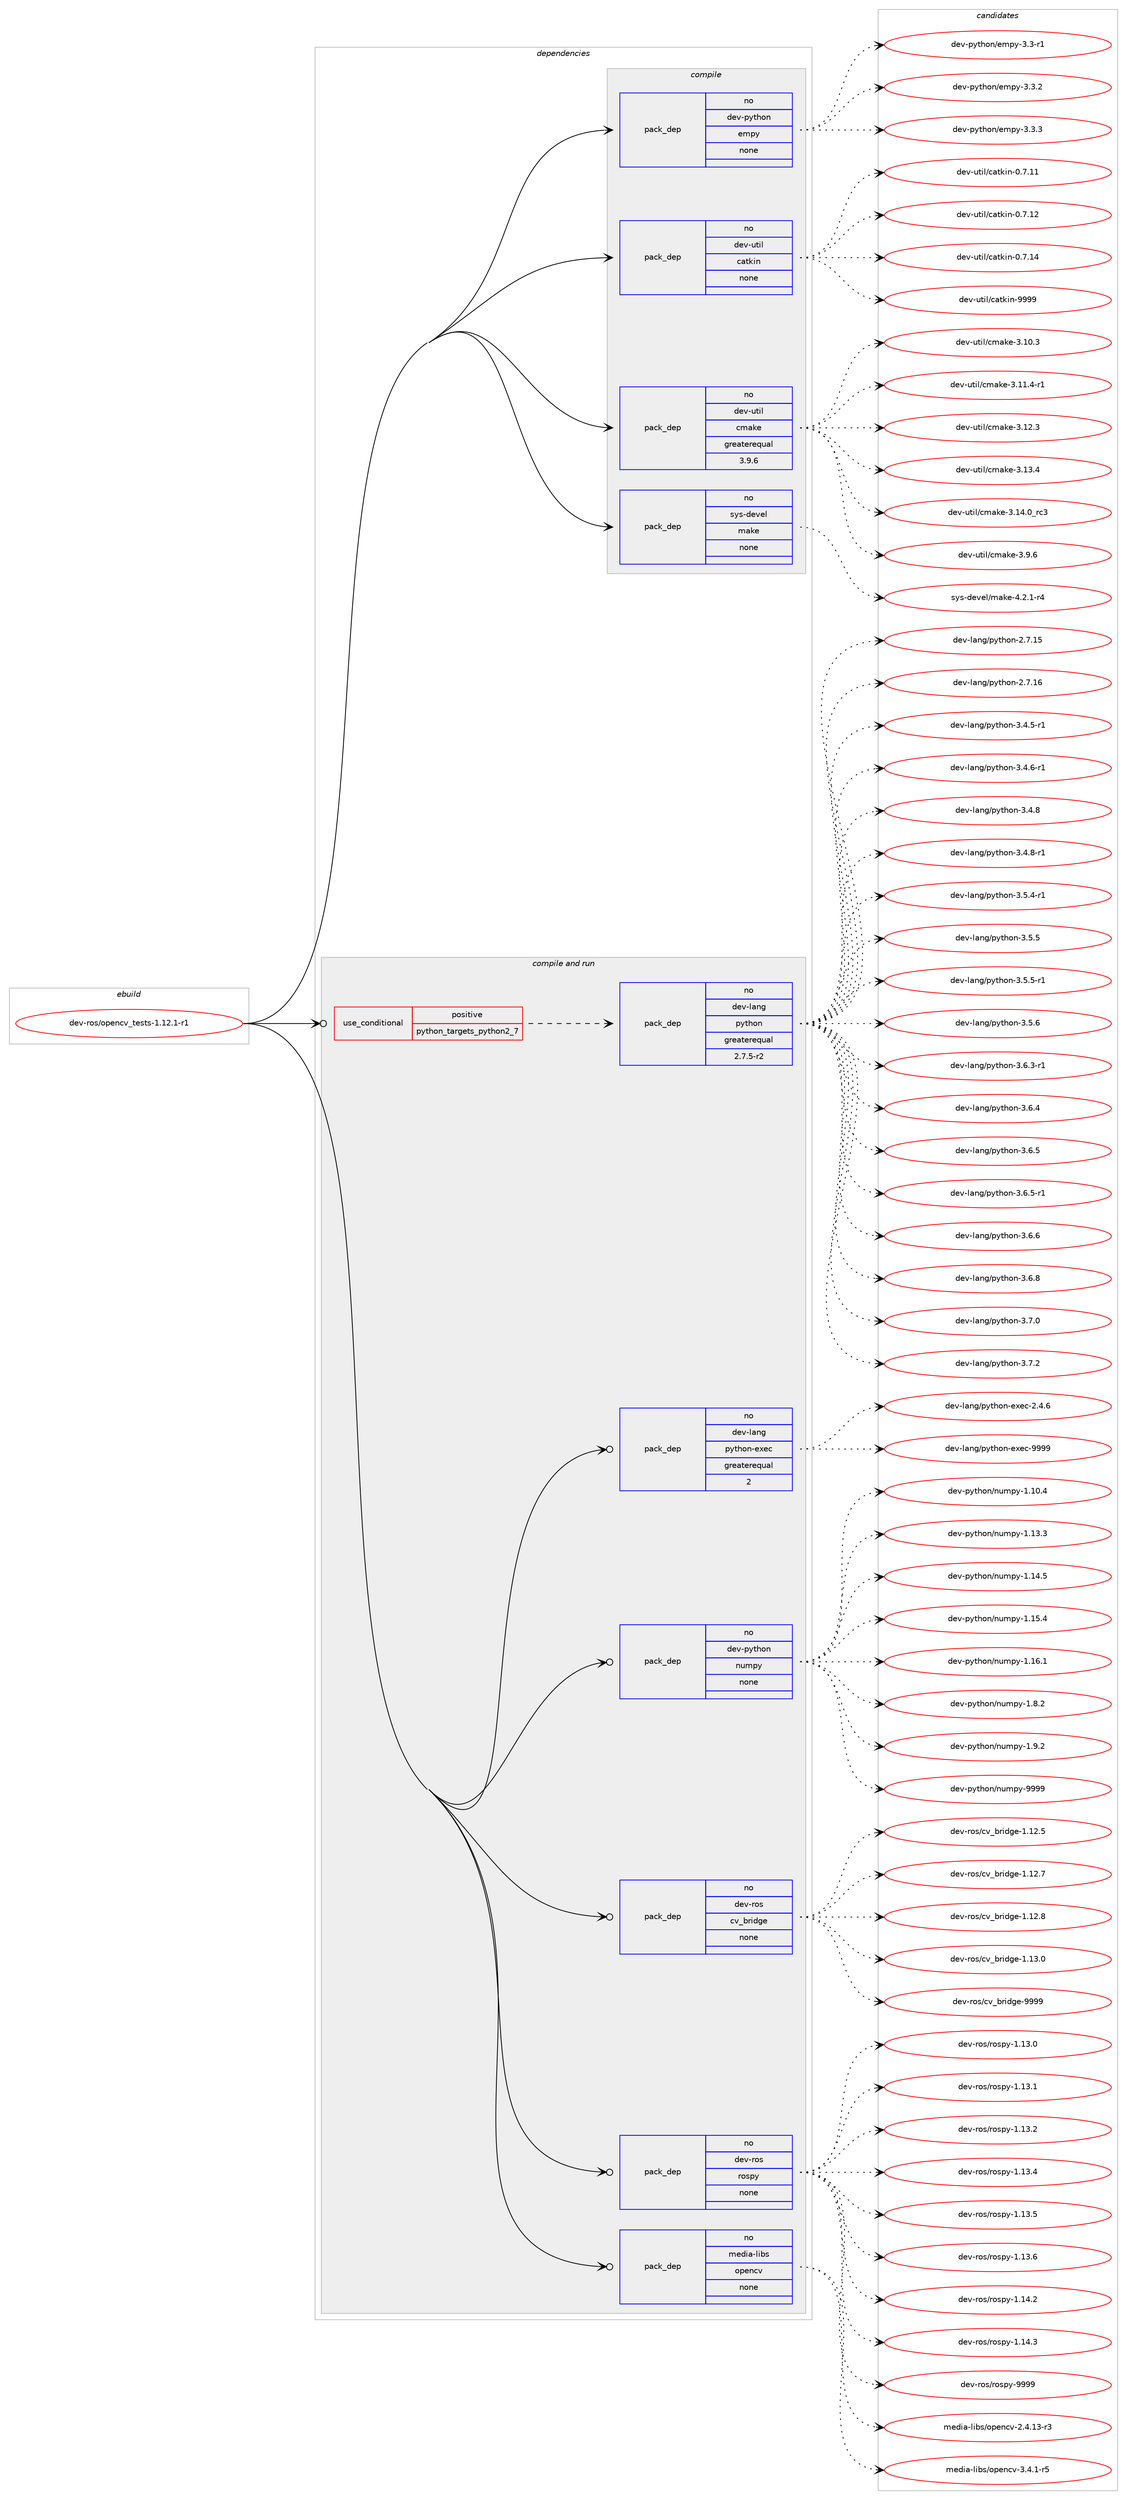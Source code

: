 digraph prolog {

# *************
# Graph options
# *************

newrank=true;
concentrate=true;
compound=true;
graph [rankdir=LR,fontname=Helvetica,fontsize=10,ranksep=1.5];#, ranksep=2.5, nodesep=0.2];
edge  [arrowhead=vee];
node  [fontname=Helvetica,fontsize=10];

# **********
# The ebuild
# **********

subgraph cluster_leftcol {
color=gray;
rank=same;
label=<<i>ebuild</i>>;
id [label="dev-ros/opencv_tests-1.12.1-r1", color=red, width=4, href="../dev-ros/opencv_tests-1.12.1-r1.svg"];
}

# ****************
# The dependencies
# ****************

subgraph cluster_midcol {
color=gray;
label=<<i>dependencies</i>>;
subgraph cluster_compile {
fillcolor="#eeeeee";
style=filled;
label=<<i>compile</i>>;
subgraph pack1048429 {
dependency1461083 [label=<<TABLE BORDER="0" CELLBORDER="1" CELLSPACING="0" CELLPADDING="4" WIDTH="220"><TR><TD ROWSPAN="6" CELLPADDING="30">pack_dep</TD></TR><TR><TD WIDTH="110">no</TD></TR><TR><TD>dev-python</TD></TR><TR><TD>empy</TD></TR><TR><TD>none</TD></TR><TR><TD></TD></TR></TABLE>>, shape=none, color=blue];
}
id:e -> dependency1461083:w [weight=20,style="solid",arrowhead="vee"];
subgraph pack1048430 {
dependency1461084 [label=<<TABLE BORDER="0" CELLBORDER="1" CELLSPACING="0" CELLPADDING="4" WIDTH="220"><TR><TD ROWSPAN="6" CELLPADDING="30">pack_dep</TD></TR><TR><TD WIDTH="110">no</TD></TR><TR><TD>dev-util</TD></TR><TR><TD>catkin</TD></TR><TR><TD>none</TD></TR><TR><TD></TD></TR></TABLE>>, shape=none, color=blue];
}
id:e -> dependency1461084:w [weight=20,style="solid",arrowhead="vee"];
subgraph pack1048431 {
dependency1461085 [label=<<TABLE BORDER="0" CELLBORDER="1" CELLSPACING="0" CELLPADDING="4" WIDTH="220"><TR><TD ROWSPAN="6" CELLPADDING="30">pack_dep</TD></TR><TR><TD WIDTH="110">no</TD></TR><TR><TD>dev-util</TD></TR><TR><TD>cmake</TD></TR><TR><TD>greaterequal</TD></TR><TR><TD>3.9.6</TD></TR></TABLE>>, shape=none, color=blue];
}
id:e -> dependency1461085:w [weight=20,style="solid",arrowhead="vee"];
subgraph pack1048432 {
dependency1461086 [label=<<TABLE BORDER="0" CELLBORDER="1" CELLSPACING="0" CELLPADDING="4" WIDTH="220"><TR><TD ROWSPAN="6" CELLPADDING="30">pack_dep</TD></TR><TR><TD WIDTH="110">no</TD></TR><TR><TD>sys-devel</TD></TR><TR><TD>make</TD></TR><TR><TD>none</TD></TR><TR><TD></TD></TR></TABLE>>, shape=none, color=blue];
}
id:e -> dependency1461086:w [weight=20,style="solid",arrowhead="vee"];
}
subgraph cluster_compileandrun {
fillcolor="#eeeeee";
style=filled;
label=<<i>compile and run</i>>;
subgraph cond389264 {
dependency1461087 [label=<<TABLE BORDER="0" CELLBORDER="1" CELLSPACING="0" CELLPADDING="4"><TR><TD ROWSPAN="3" CELLPADDING="10">use_conditional</TD></TR><TR><TD>positive</TD></TR><TR><TD>python_targets_python2_7</TD></TR></TABLE>>, shape=none, color=red];
subgraph pack1048433 {
dependency1461088 [label=<<TABLE BORDER="0" CELLBORDER="1" CELLSPACING="0" CELLPADDING="4" WIDTH="220"><TR><TD ROWSPAN="6" CELLPADDING="30">pack_dep</TD></TR><TR><TD WIDTH="110">no</TD></TR><TR><TD>dev-lang</TD></TR><TR><TD>python</TD></TR><TR><TD>greaterequal</TD></TR><TR><TD>2.7.5-r2</TD></TR></TABLE>>, shape=none, color=blue];
}
dependency1461087:e -> dependency1461088:w [weight=20,style="dashed",arrowhead="vee"];
}
id:e -> dependency1461087:w [weight=20,style="solid",arrowhead="odotvee"];
subgraph pack1048434 {
dependency1461089 [label=<<TABLE BORDER="0" CELLBORDER="1" CELLSPACING="0" CELLPADDING="4" WIDTH="220"><TR><TD ROWSPAN="6" CELLPADDING="30">pack_dep</TD></TR><TR><TD WIDTH="110">no</TD></TR><TR><TD>dev-lang</TD></TR><TR><TD>python-exec</TD></TR><TR><TD>greaterequal</TD></TR><TR><TD>2</TD></TR></TABLE>>, shape=none, color=blue];
}
id:e -> dependency1461089:w [weight=20,style="solid",arrowhead="odotvee"];
subgraph pack1048435 {
dependency1461090 [label=<<TABLE BORDER="0" CELLBORDER="1" CELLSPACING="0" CELLPADDING="4" WIDTH="220"><TR><TD ROWSPAN="6" CELLPADDING="30">pack_dep</TD></TR><TR><TD WIDTH="110">no</TD></TR><TR><TD>dev-python</TD></TR><TR><TD>numpy</TD></TR><TR><TD>none</TD></TR><TR><TD></TD></TR></TABLE>>, shape=none, color=blue];
}
id:e -> dependency1461090:w [weight=20,style="solid",arrowhead="odotvee"];
subgraph pack1048436 {
dependency1461091 [label=<<TABLE BORDER="0" CELLBORDER="1" CELLSPACING="0" CELLPADDING="4" WIDTH="220"><TR><TD ROWSPAN="6" CELLPADDING="30">pack_dep</TD></TR><TR><TD WIDTH="110">no</TD></TR><TR><TD>dev-ros</TD></TR><TR><TD>cv_bridge</TD></TR><TR><TD>none</TD></TR><TR><TD></TD></TR></TABLE>>, shape=none, color=blue];
}
id:e -> dependency1461091:w [weight=20,style="solid",arrowhead="odotvee"];
subgraph pack1048437 {
dependency1461092 [label=<<TABLE BORDER="0" CELLBORDER="1" CELLSPACING="0" CELLPADDING="4" WIDTH="220"><TR><TD ROWSPAN="6" CELLPADDING="30">pack_dep</TD></TR><TR><TD WIDTH="110">no</TD></TR><TR><TD>dev-ros</TD></TR><TR><TD>rospy</TD></TR><TR><TD>none</TD></TR><TR><TD></TD></TR></TABLE>>, shape=none, color=blue];
}
id:e -> dependency1461092:w [weight=20,style="solid",arrowhead="odotvee"];
subgraph pack1048438 {
dependency1461093 [label=<<TABLE BORDER="0" CELLBORDER="1" CELLSPACING="0" CELLPADDING="4" WIDTH="220"><TR><TD ROWSPAN="6" CELLPADDING="30">pack_dep</TD></TR><TR><TD WIDTH="110">no</TD></TR><TR><TD>media-libs</TD></TR><TR><TD>opencv</TD></TR><TR><TD>none</TD></TR><TR><TD></TD></TR></TABLE>>, shape=none, color=blue];
}
id:e -> dependency1461093:w [weight=20,style="solid",arrowhead="odotvee"];
}
subgraph cluster_run {
fillcolor="#eeeeee";
style=filled;
label=<<i>run</i>>;
}
}

# **************
# The candidates
# **************

subgraph cluster_choices {
rank=same;
color=gray;
label=<<i>candidates</i>>;

subgraph choice1048429 {
color=black;
nodesep=1;
choice1001011184511212111610411111047101109112121455146514511449 [label="dev-python/empy-3.3-r1", color=red, width=4,href="../dev-python/empy-3.3-r1.svg"];
choice1001011184511212111610411111047101109112121455146514650 [label="dev-python/empy-3.3.2", color=red, width=4,href="../dev-python/empy-3.3.2.svg"];
choice1001011184511212111610411111047101109112121455146514651 [label="dev-python/empy-3.3.3", color=red, width=4,href="../dev-python/empy-3.3.3.svg"];
dependency1461083:e -> choice1001011184511212111610411111047101109112121455146514511449:w [style=dotted,weight="100"];
dependency1461083:e -> choice1001011184511212111610411111047101109112121455146514650:w [style=dotted,weight="100"];
dependency1461083:e -> choice1001011184511212111610411111047101109112121455146514651:w [style=dotted,weight="100"];
}
subgraph choice1048430 {
color=black;
nodesep=1;
choice1001011184511711610510847999711610710511045484655464949 [label="dev-util/catkin-0.7.11", color=red, width=4,href="../dev-util/catkin-0.7.11.svg"];
choice1001011184511711610510847999711610710511045484655464950 [label="dev-util/catkin-0.7.12", color=red, width=4,href="../dev-util/catkin-0.7.12.svg"];
choice1001011184511711610510847999711610710511045484655464952 [label="dev-util/catkin-0.7.14", color=red, width=4,href="../dev-util/catkin-0.7.14.svg"];
choice100101118451171161051084799971161071051104557575757 [label="dev-util/catkin-9999", color=red, width=4,href="../dev-util/catkin-9999.svg"];
dependency1461084:e -> choice1001011184511711610510847999711610710511045484655464949:w [style=dotted,weight="100"];
dependency1461084:e -> choice1001011184511711610510847999711610710511045484655464950:w [style=dotted,weight="100"];
dependency1461084:e -> choice1001011184511711610510847999711610710511045484655464952:w [style=dotted,weight="100"];
dependency1461084:e -> choice100101118451171161051084799971161071051104557575757:w [style=dotted,weight="100"];
}
subgraph choice1048431 {
color=black;
nodesep=1;
choice1001011184511711610510847991099710710145514649484651 [label="dev-util/cmake-3.10.3", color=red, width=4,href="../dev-util/cmake-3.10.3.svg"];
choice10010111845117116105108479910997107101455146494946524511449 [label="dev-util/cmake-3.11.4-r1", color=red, width=4,href="../dev-util/cmake-3.11.4-r1.svg"];
choice1001011184511711610510847991099710710145514649504651 [label="dev-util/cmake-3.12.3", color=red, width=4,href="../dev-util/cmake-3.12.3.svg"];
choice1001011184511711610510847991099710710145514649514652 [label="dev-util/cmake-3.13.4", color=red, width=4,href="../dev-util/cmake-3.13.4.svg"];
choice1001011184511711610510847991099710710145514649524648951149951 [label="dev-util/cmake-3.14.0_rc3", color=red, width=4,href="../dev-util/cmake-3.14.0_rc3.svg"];
choice10010111845117116105108479910997107101455146574654 [label="dev-util/cmake-3.9.6", color=red, width=4,href="../dev-util/cmake-3.9.6.svg"];
dependency1461085:e -> choice1001011184511711610510847991099710710145514649484651:w [style=dotted,weight="100"];
dependency1461085:e -> choice10010111845117116105108479910997107101455146494946524511449:w [style=dotted,weight="100"];
dependency1461085:e -> choice1001011184511711610510847991099710710145514649504651:w [style=dotted,weight="100"];
dependency1461085:e -> choice1001011184511711610510847991099710710145514649514652:w [style=dotted,weight="100"];
dependency1461085:e -> choice1001011184511711610510847991099710710145514649524648951149951:w [style=dotted,weight="100"];
dependency1461085:e -> choice10010111845117116105108479910997107101455146574654:w [style=dotted,weight="100"];
}
subgraph choice1048432 {
color=black;
nodesep=1;
choice1151211154510010111810110847109971071014552465046494511452 [label="sys-devel/make-4.2.1-r4", color=red, width=4,href="../sys-devel/make-4.2.1-r4.svg"];
dependency1461086:e -> choice1151211154510010111810110847109971071014552465046494511452:w [style=dotted,weight="100"];
}
subgraph choice1048433 {
color=black;
nodesep=1;
choice10010111845108971101034711212111610411111045504655464953 [label="dev-lang/python-2.7.15", color=red, width=4,href="../dev-lang/python-2.7.15.svg"];
choice10010111845108971101034711212111610411111045504655464954 [label="dev-lang/python-2.7.16", color=red, width=4,href="../dev-lang/python-2.7.16.svg"];
choice1001011184510897110103471121211161041111104551465246534511449 [label="dev-lang/python-3.4.5-r1", color=red, width=4,href="../dev-lang/python-3.4.5-r1.svg"];
choice1001011184510897110103471121211161041111104551465246544511449 [label="dev-lang/python-3.4.6-r1", color=red, width=4,href="../dev-lang/python-3.4.6-r1.svg"];
choice100101118451089711010347112121116104111110455146524656 [label="dev-lang/python-3.4.8", color=red, width=4,href="../dev-lang/python-3.4.8.svg"];
choice1001011184510897110103471121211161041111104551465246564511449 [label="dev-lang/python-3.4.8-r1", color=red, width=4,href="../dev-lang/python-3.4.8-r1.svg"];
choice1001011184510897110103471121211161041111104551465346524511449 [label="dev-lang/python-3.5.4-r1", color=red, width=4,href="../dev-lang/python-3.5.4-r1.svg"];
choice100101118451089711010347112121116104111110455146534653 [label="dev-lang/python-3.5.5", color=red, width=4,href="../dev-lang/python-3.5.5.svg"];
choice1001011184510897110103471121211161041111104551465346534511449 [label="dev-lang/python-3.5.5-r1", color=red, width=4,href="../dev-lang/python-3.5.5-r1.svg"];
choice100101118451089711010347112121116104111110455146534654 [label="dev-lang/python-3.5.6", color=red, width=4,href="../dev-lang/python-3.5.6.svg"];
choice1001011184510897110103471121211161041111104551465446514511449 [label="dev-lang/python-3.6.3-r1", color=red, width=4,href="../dev-lang/python-3.6.3-r1.svg"];
choice100101118451089711010347112121116104111110455146544652 [label="dev-lang/python-3.6.4", color=red, width=4,href="../dev-lang/python-3.6.4.svg"];
choice100101118451089711010347112121116104111110455146544653 [label="dev-lang/python-3.6.5", color=red, width=4,href="../dev-lang/python-3.6.5.svg"];
choice1001011184510897110103471121211161041111104551465446534511449 [label="dev-lang/python-3.6.5-r1", color=red, width=4,href="../dev-lang/python-3.6.5-r1.svg"];
choice100101118451089711010347112121116104111110455146544654 [label="dev-lang/python-3.6.6", color=red, width=4,href="../dev-lang/python-3.6.6.svg"];
choice100101118451089711010347112121116104111110455146544656 [label="dev-lang/python-3.6.8", color=red, width=4,href="../dev-lang/python-3.6.8.svg"];
choice100101118451089711010347112121116104111110455146554648 [label="dev-lang/python-3.7.0", color=red, width=4,href="../dev-lang/python-3.7.0.svg"];
choice100101118451089711010347112121116104111110455146554650 [label="dev-lang/python-3.7.2", color=red, width=4,href="../dev-lang/python-3.7.2.svg"];
dependency1461088:e -> choice10010111845108971101034711212111610411111045504655464953:w [style=dotted,weight="100"];
dependency1461088:e -> choice10010111845108971101034711212111610411111045504655464954:w [style=dotted,weight="100"];
dependency1461088:e -> choice1001011184510897110103471121211161041111104551465246534511449:w [style=dotted,weight="100"];
dependency1461088:e -> choice1001011184510897110103471121211161041111104551465246544511449:w [style=dotted,weight="100"];
dependency1461088:e -> choice100101118451089711010347112121116104111110455146524656:w [style=dotted,weight="100"];
dependency1461088:e -> choice1001011184510897110103471121211161041111104551465246564511449:w [style=dotted,weight="100"];
dependency1461088:e -> choice1001011184510897110103471121211161041111104551465346524511449:w [style=dotted,weight="100"];
dependency1461088:e -> choice100101118451089711010347112121116104111110455146534653:w [style=dotted,weight="100"];
dependency1461088:e -> choice1001011184510897110103471121211161041111104551465346534511449:w [style=dotted,weight="100"];
dependency1461088:e -> choice100101118451089711010347112121116104111110455146534654:w [style=dotted,weight="100"];
dependency1461088:e -> choice1001011184510897110103471121211161041111104551465446514511449:w [style=dotted,weight="100"];
dependency1461088:e -> choice100101118451089711010347112121116104111110455146544652:w [style=dotted,weight="100"];
dependency1461088:e -> choice100101118451089711010347112121116104111110455146544653:w [style=dotted,weight="100"];
dependency1461088:e -> choice1001011184510897110103471121211161041111104551465446534511449:w [style=dotted,weight="100"];
dependency1461088:e -> choice100101118451089711010347112121116104111110455146544654:w [style=dotted,weight="100"];
dependency1461088:e -> choice100101118451089711010347112121116104111110455146544656:w [style=dotted,weight="100"];
dependency1461088:e -> choice100101118451089711010347112121116104111110455146554648:w [style=dotted,weight="100"];
dependency1461088:e -> choice100101118451089711010347112121116104111110455146554650:w [style=dotted,weight="100"];
}
subgraph choice1048434 {
color=black;
nodesep=1;
choice1001011184510897110103471121211161041111104510112010199455046524654 [label="dev-lang/python-exec-2.4.6", color=red, width=4,href="../dev-lang/python-exec-2.4.6.svg"];
choice10010111845108971101034711212111610411111045101120101994557575757 [label="dev-lang/python-exec-9999", color=red, width=4,href="../dev-lang/python-exec-9999.svg"];
dependency1461089:e -> choice1001011184510897110103471121211161041111104510112010199455046524654:w [style=dotted,weight="100"];
dependency1461089:e -> choice10010111845108971101034711212111610411111045101120101994557575757:w [style=dotted,weight="100"];
}
subgraph choice1048435 {
color=black;
nodesep=1;
choice100101118451121211161041111104711011710911212145494649484652 [label="dev-python/numpy-1.10.4", color=red, width=4,href="../dev-python/numpy-1.10.4.svg"];
choice100101118451121211161041111104711011710911212145494649514651 [label="dev-python/numpy-1.13.3", color=red, width=4,href="../dev-python/numpy-1.13.3.svg"];
choice100101118451121211161041111104711011710911212145494649524653 [label="dev-python/numpy-1.14.5", color=red, width=4,href="../dev-python/numpy-1.14.5.svg"];
choice100101118451121211161041111104711011710911212145494649534652 [label="dev-python/numpy-1.15.4", color=red, width=4,href="../dev-python/numpy-1.15.4.svg"];
choice100101118451121211161041111104711011710911212145494649544649 [label="dev-python/numpy-1.16.1", color=red, width=4,href="../dev-python/numpy-1.16.1.svg"];
choice1001011184511212111610411111047110117109112121454946564650 [label="dev-python/numpy-1.8.2", color=red, width=4,href="../dev-python/numpy-1.8.2.svg"];
choice1001011184511212111610411111047110117109112121454946574650 [label="dev-python/numpy-1.9.2", color=red, width=4,href="../dev-python/numpy-1.9.2.svg"];
choice10010111845112121116104111110471101171091121214557575757 [label="dev-python/numpy-9999", color=red, width=4,href="../dev-python/numpy-9999.svg"];
dependency1461090:e -> choice100101118451121211161041111104711011710911212145494649484652:w [style=dotted,weight="100"];
dependency1461090:e -> choice100101118451121211161041111104711011710911212145494649514651:w [style=dotted,weight="100"];
dependency1461090:e -> choice100101118451121211161041111104711011710911212145494649524653:w [style=dotted,weight="100"];
dependency1461090:e -> choice100101118451121211161041111104711011710911212145494649534652:w [style=dotted,weight="100"];
dependency1461090:e -> choice100101118451121211161041111104711011710911212145494649544649:w [style=dotted,weight="100"];
dependency1461090:e -> choice1001011184511212111610411111047110117109112121454946564650:w [style=dotted,weight="100"];
dependency1461090:e -> choice1001011184511212111610411111047110117109112121454946574650:w [style=dotted,weight="100"];
dependency1461090:e -> choice10010111845112121116104111110471101171091121214557575757:w [style=dotted,weight="100"];
}
subgraph choice1048436 {
color=black;
nodesep=1;
choice100101118451141111154799118959811410510010310145494649504653 [label="dev-ros/cv_bridge-1.12.5", color=red, width=4,href="../dev-ros/cv_bridge-1.12.5.svg"];
choice100101118451141111154799118959811410510010310145494649504655 [label="dev-ros/cv_bridge-1.12.7", color=red, width=4,href="../dev-ros/cv_bridge-1.12.7.svg"];
choice100101118451141111154799118959811410510010310145494649504656 [label="dev-ros/cv_bridge-1.12.8", color=red, width=4,href="../dev-ros/cv_bridge-1.12.8.svg"];
choice100101118451141111154799118959811410510010310145494649514648 [label="dev-ros/cv_bridge-1.13.0", color=red, width=4,href="../dev-ros/cv_bridge-1.13.0.svg"];
choice10010111845114111115479911895981141051001031014557575757 [label="dev-ros/cv_bridge-9999", color=red, width=4,href="../dev-ros/cv_bridge-9999.svg"];
dependency1461091:e -> choice100101118451141111154799118959811410510010310145494649504653:w [style=dotted,weight="100"];
dependency1461091:e -> choice100101118451141111154799118959811410510010310145494649504655:w [style=dotted,weight="100"];
dependency1461091:e -> choice100101118451141111154799118959811410510010310145494649504656:w [style=dotted,weight="100"];
dependency1461091:e -> choice100101118451141111154799118959811410510010310145494649514648:w [style=dotted,weight="100"];
dependency1461091:e -> choice10010111845114111115479911895981141051001031014557575757:w [style=dotted,weight="100"];
}
subgraph choice1048437 {
color=black;
nodesep=1;
choice100101118451141111154711411111511212145494649514648 [label="dev-ros/rospy-1.13.0", color=red, width=4,href="../dev-ros/rospy-1.13.0.svg"];
choice100101118451141111154711411111511212145494649514649 [label="dev-ros/rospy-1.13.1", color=red, width=4,href="../dev-ros/rospy-1.13.1.svg"];
choice100101118451141111154711411111511212145494649514650 [label="dev-ros/rospy-1.13.2", color=red, width=4,href="../dev-ros/rospy-1.13.2.svg"];
choice100101118451141111154711411111511212145494649514652 [label="dev-ros/rospy-1.13.4", color=red, width=4,href="../dev-ros/rospy-1.13.4.svg"];
choice100101118451141111154711411111511212145494649514653 [label="dev-ros/rospy-1.13.5", color=red, width=4,href="../dev-ros/rospy-1.13.5.svg"];
choice100101118451141111154711411111511212145494649514654 [label="dev-ros/rospy-1.13.6", color=red, width=4,href="../dev-ros/rospy-1.13.6.svg"];
choice100101118451141111154711411111511212145494649524650 [label="dev-ros/rospy-1.14.2", color=red, width=4,href="../dev-ros/rospy-1.14.2.svg"];
choice100101118451141111154711411111511212145494649524651 [label="dev-ros/rospy-1.14.3", color=red, width=4,href="../dev-ros/rospy-1.14.3.svg"];
choice10010111845114111115471141111151121214557575757 [label="dev-ros/rospy-9999", color=red, width=4,href="../dev-ros/rospy-9999.svg"];
dependency1461092:e -> choice100101118451141111154711411111511212145494649514648:w [style=dotted,weight="100"];
dependency1461092:e -> choice100101118451141111154711411111511212145494649514649:w [style=dotted,weight="100"];
dependency1461092:e -> choice100101118451141111154711411111511212145494649514650:w [style=dotted,weight="100"];
dependency1461092:e -> choice100101118451141111154711411111511212145494649514652:w [style=dotted,weight="100"];
dependency1461092:e -> choice100101118451141111154711411111511212145494649514653:w [style=dotted,weight="100"];
dependency1461092:e -> choice100101118451141111154711411111511212145494649514654:w [style=dotted,weight="100"];
dependency1461092:e -> choice100101118451141111154711411111511212145494649524650:w [style=dotted,weight="100"];
dependency1461092:e -> choice100101118451141111154711411111511212145494649524651:w [style=dotted,weight="100"];
dependency1461092:e -> choice10010111845114111115471141111151121214557575757:w [style=dotted,weight="100"];
}
subgraph choice1048438 {
color=black;
nodesep=1;
choice1091011001059745108105981154711111210111099118455046524649514511451 [label="media-libs/opencv-2.4.13-r3", color=red, width=4,href="../media-libs/opencv-2.4.13-r3.svg"];
choice10910110010597451081059811547111112101110991184551465246494511453 [label="media-libs/opencv-3.4.1-r5", color=red, width=4,href="../media-libs/opencv-3.4.1-r5.svg"];
dependency1461093:e -> choice1091011001059745108105981154711111210111099118455046524649514511451:w [style=dotted,weight="100"];
dependency1461093:e -> choice10910110010597451081059811547111112101110991184551465246494511453:w [style=dotted,weight="100"];
}
}

}
